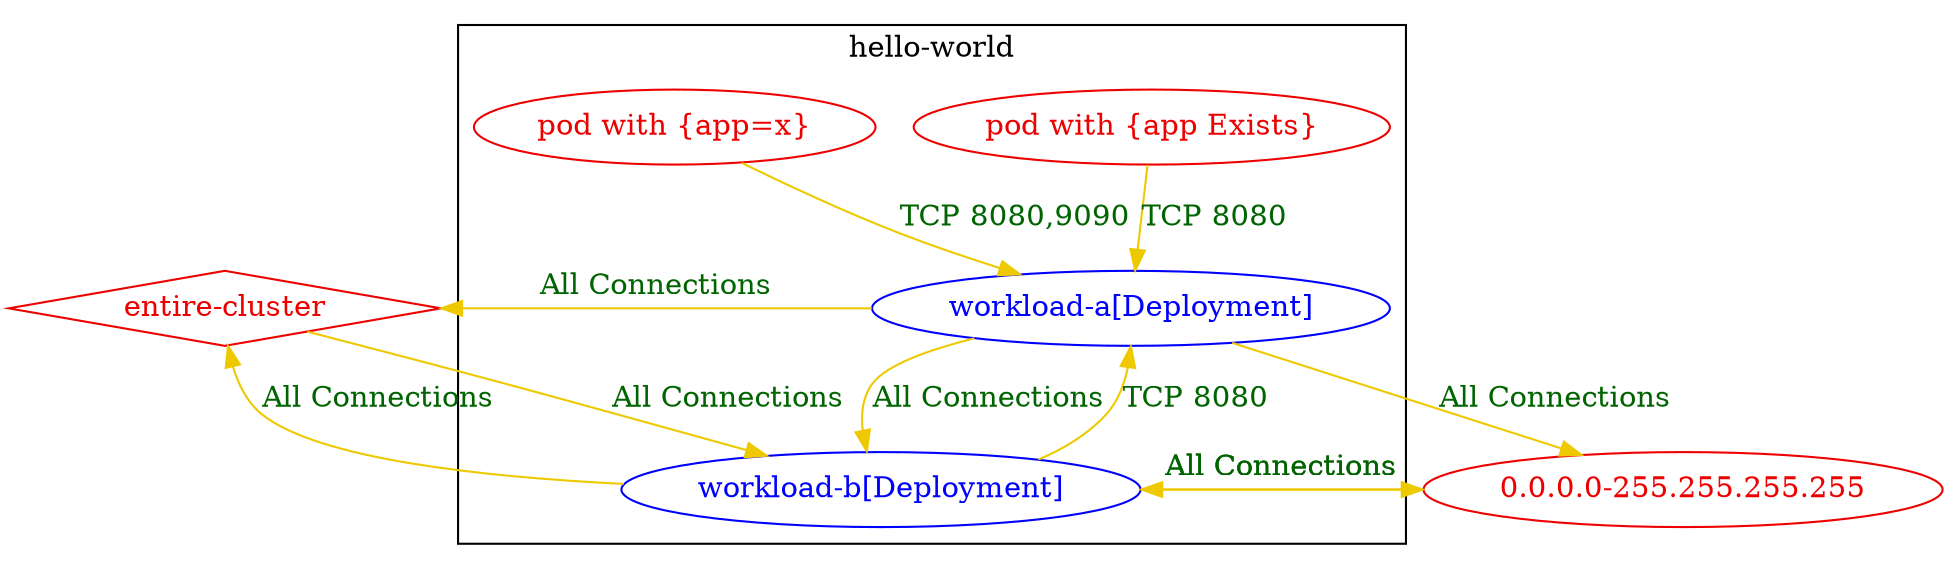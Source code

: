 digraph {
	subgraph "cluster_hello_world" {
		color="black"
		fontcolor="black"
		"hello-world/workload-a[Deployment]" [label="workload-a[Deployment]" color="blue" fontcolor="blue"]
		"hello-world/workload-b[Deployment]" [label="workload-b[Deployment]" color="blue" fontcolor="blue"]
		"pod with {app Exists}_in_hello-world" [label="pod with {app Exists}" color="red2" fontcolor="red2"]
		"pod with {app=x}_in_hello-world" [label="pod with {app=x}" color="red2" fontcolor="red2"]
		label="hello-world"
	}
	"0.0.0.0-255.255.255.255" [label="0.0.0.0-255.255.255.255" color="red2" fontcolor="red2"]
	"entire-cluster" [label="entire-cluster" color="red2" fontcolor="red2" shape=diamond]
	"0.0.0.0-255.255.255.255" -> "hello-world/workload-b[Deployment]" [label="All Connections" color="gold2" fontcolor="darkgreen"]
	"entire-cluster" -> "hello-world/workload-b[Deployment]" [label="All Connections" color="gold2" fontcolor="darkgreen" weight=1]
	"hello-world/workload-a[Deployment]" -> "0.0.0.0-255.255.255.255" [label="All Connections" color="gold2" fontcolor="darkgreen"]
	"hello-world/workload-a[Deployment]" -> "entire-cluster" [label="All Connections" color="gold2" fontcolor="darkgreen" weight=0.5]
	"hello-world/workload-a[Deployment]" -> "hello-world/workload-b[Deployment]" [label="All Connections" color="gold2" fontcolor="darkgreen"]
	"hello-world/workload-b[Deployment]" -> "0.0.0.0-255.255.255.255" [label="All Connections" color="gold2" fontcolor="darkgreen"]
	"hello-world/workload-b[Deployment]" -> "entire-cluster" [label="All Connections" color="gold2" fontcolor="darkgreen" weight=0.5]
	"hello-world/workload-b[Deployment]" -> "hello-world/workload-a[Deployment]" [label="TCP 8080" color="gold2" fontcolor="darkgreen"]
	"pod with {app Exists}_in_hello-world" -> "hello-world/workload-a[Deployment]" [label="TCP 8080" color="gold2" fontcolor="darkgreen" weight=1]
	"pod with {app=x}_in_hello-world" -> "hello-world/workload-a[Deployment]" [label="TCP 8080,9090" color="gold2" fontcolor="darkgreen" weight=1]
}